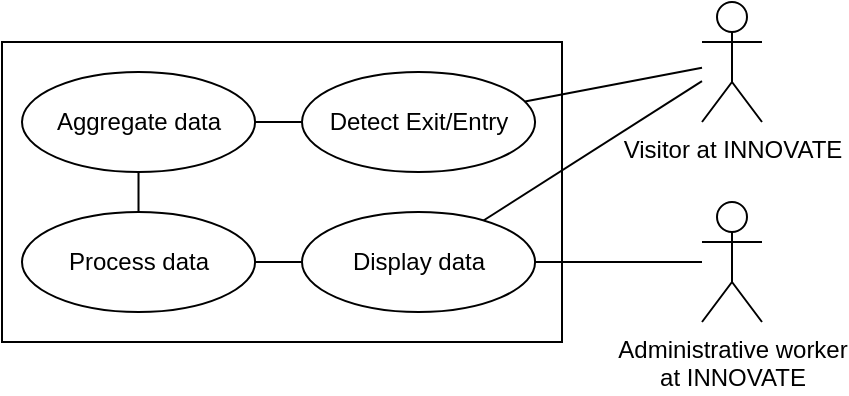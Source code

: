<mxfile version="27.0.2">
  <diagram name="Page-1" id="I-WCKS0thHTMVLHOPiGX">
    <mxGraphModel dx="696" dy="388" grid="1" gridSize="10" guides="1" tooltips="1" connect="1" arrows="1" fold="1" page="1" pageScale="1" pageWidth="850" pageHeight="1100" math="0" shadow="0">
      <root>
        <mxCell id="0" />
        <mxCell id="1" parent="0" />
        <mxCell id="E8oWA0aktgfHAe41XzHA-4" value="Visitor at INNOVATE" style="shape=umlActor;verticalLabelPosition=bottom;verticalAlign=top;html=1;outlineConnect=0;" parent="1" vertex="1">
          <mxGeometry x="360" y="10" width="30" height="60" as="geometry" />
        </mxCell>
        <mxCell id="E8oWA0aktgfHAe41XzHA-31" value="" style="group" parent="1" vertex="1" connectable="0">
          <mxGeometry x="10" y="30" width="280" height="150" as="geometry" />
        </mxCell>
        <mxCell id="E8oWA0aktgfHAe41XzHA-10" value="" style="rounded=0;whiteSpace=wrap;html=1;container=0;" parent="E8oWA0aktgfHAe41XzHA-31" vertex="1">
          <mxGeometry width="280" height="150" as="geometry" />
        </mxCell>
        <mxCell id="E8oWA0aktgfHAe41XzHA-19" value="Detect Exit/Entry" style="ellipse;whiteSpace=wrap;html=1;" parent="E8oWA0aktgfHAe41XzHA-31" vertex="1">
          <mxGeometry x="150" y="15" width="116.54" height="50" as="geometry" />
        </mxCell>
        <mxCell id="E8oWA0aktgfHAe41XzHA-23" value="Aggregate data" style="ellipse;whiteSpace=wrap;html=1;" parent="E8oWA0aktgfHAe41XzHA-31" vertex="1">
          <mxGeometry x="10" y="15" width="116.54" height="50" as="geometry" />
        </mxCell>
        <mxCell id="E8oWA0aktgfHAe41XzHA-27" value="" style="endArrow=none;html=1;rounded=0;startFill=0;" parent="E8oWA0aktgfHAe41XzHA-31" source="E8oWA0aktgfHAe41XzHA-19" target="E8oWA0aktgfHAe41XzHA-23" edge="1">
          <mxGeometry width="50" height="50" relative="1" as="geometry">
            <mxPoint x="129.231" y="255" as="sourcePoint" />
            <mxPoint x="183.077" y="205" as="targetPoint" />
          </mxGeometry>
        </mxCell>
        <mxCell id="XgBoxh5yVD7ZAtkX6JRY-5" value="Process data" style="ellipse;whiteSpace=wrap;html=1;" vertex="1" parent="E8oWA0aktgfHAe41XzHA-31">
          <mxGeometry x="10" y="85" width="116.54" height="50" as="geometry" />
        </mxCell>
        <mxCell id="XgBoxh5yVD7ZAtkX6JRY-6" value="" style="edgeStyle=orthogonalEdgeStyle;rounded=0;orthogonalLoop=1;jettySize=auto;html=1;endArrow=none;startFill=0;" edge="1" parent="E8oWA0aktgfHAe41XzHA-31" source="E8oWA0aktgfHAe41XzHA-23" target="XgBoxh5yVD7ZAtkX6JRY-5">
          <mxGeometry relative="1" as="geometry" />
        </mxCell>
        <mxCell id="XgBoxh5yVD7ZAtkX6JRY-7" value="&lt;div&gt;Display data&lt;/div&gt;" style="ellipse;whiteSpace=wrap;html=1;" vertex="1" parent="E8oWA0aktgfHAe41XzHA-31">
          <mxGeometry x="150" y="85" width="116.54" height="50" as="geometry" />
        </mxCell>
        <mxCell id="XgBoxh5yVD7ZAtkX6JRY-8" value="" style="edgeStyle=orthogonalEdgeStyle;rounded=0;orthogonalLoop=1;jettySize=auto;html=1;endArrow=none;startFill=0;" edge="1" parent="E8oWA0aktgfHAe41XzHA-31" source="XgBoxh5yVD7ZAtkX6JRY-5" target="XgBoxh5yVD7ZAtkX6JRY-7">
          <mxGeometry relative="1" as="geometry" />
        </mxCell>
        <mxCell id="E8oWA0aktgfHAe41XzHA-29" value="" style="endArrow=none;html=1;rounded=0;startFill=0;" parent="1" source="E8oWA0aktgfHAe41XzHA-4" target="E8oWA0aktgfHAe41XzHA-19" edge="1">
          <mxGeometry width="50" height="50" relative="1" as="geometry">
            <mxPoint x="150" y="270" as="sourcePoint" />
            <mxPoint x="200" y="220" as="targetPoint" />
          </mxGeometry>
        </mxCell>
        <mxCell id="XgBoxh5yVD7ZAtkX6JRY-9" value="" style="endArrow=none;html=1;rounded=0;" edge="1" parent="1" source="E8oWA0aktgfHAe41XzHA-4" target="XgBoxh5yVD7ZAtkX6JRY-7">
          <mxGeometry width="50" height="50" relative="1" as="geometry">
            <mxPoint x="180" y="190" as="sourcePoint" />
            <mxPoint x="230" y="140" as="targetPoint" />
          </mxGeometry>
        </mxCell>
        <mxCell id="XgBoxh5yVD7ZAtkX6JRY-10" value="&lt;div&gt;Administrative worker&lt;/div&gt;&lt;div&gt;at INNOVATE&lt;br&gt;&lt;/div&gt;" style="shape=umlActor;verticalLabelPosition=bottom;verticalAlign=top;html=1;outlineConnect=0;" vertex="1" parent="1">
          <mxGeometry x="360" y="110" width="30" height="60" as="geometry" />
        </mxCell>
        <mxCell id="XgBoxh5yVD7ZAtkX6JRY-11" value="" style="endArrow=none;html=1;rounded=0;" edge="1" parent="1" source="XgBoxh5yVD7ZAtkX6JRY-7" target="XgBoxh5yVD7ZAtkX6JRY-10">
          <mxGeometry width="50" height="50" relative="1" as="geometry">
            <mxPoint x="180" y="190" as="sourcePoint" />
            <mxPoint x="230" y="140" as="targetPoint" />
          </mxGeometry>
        </mxCell>
      </root>
    </mxGraphModel>
  </diagram>
</mxfile>
